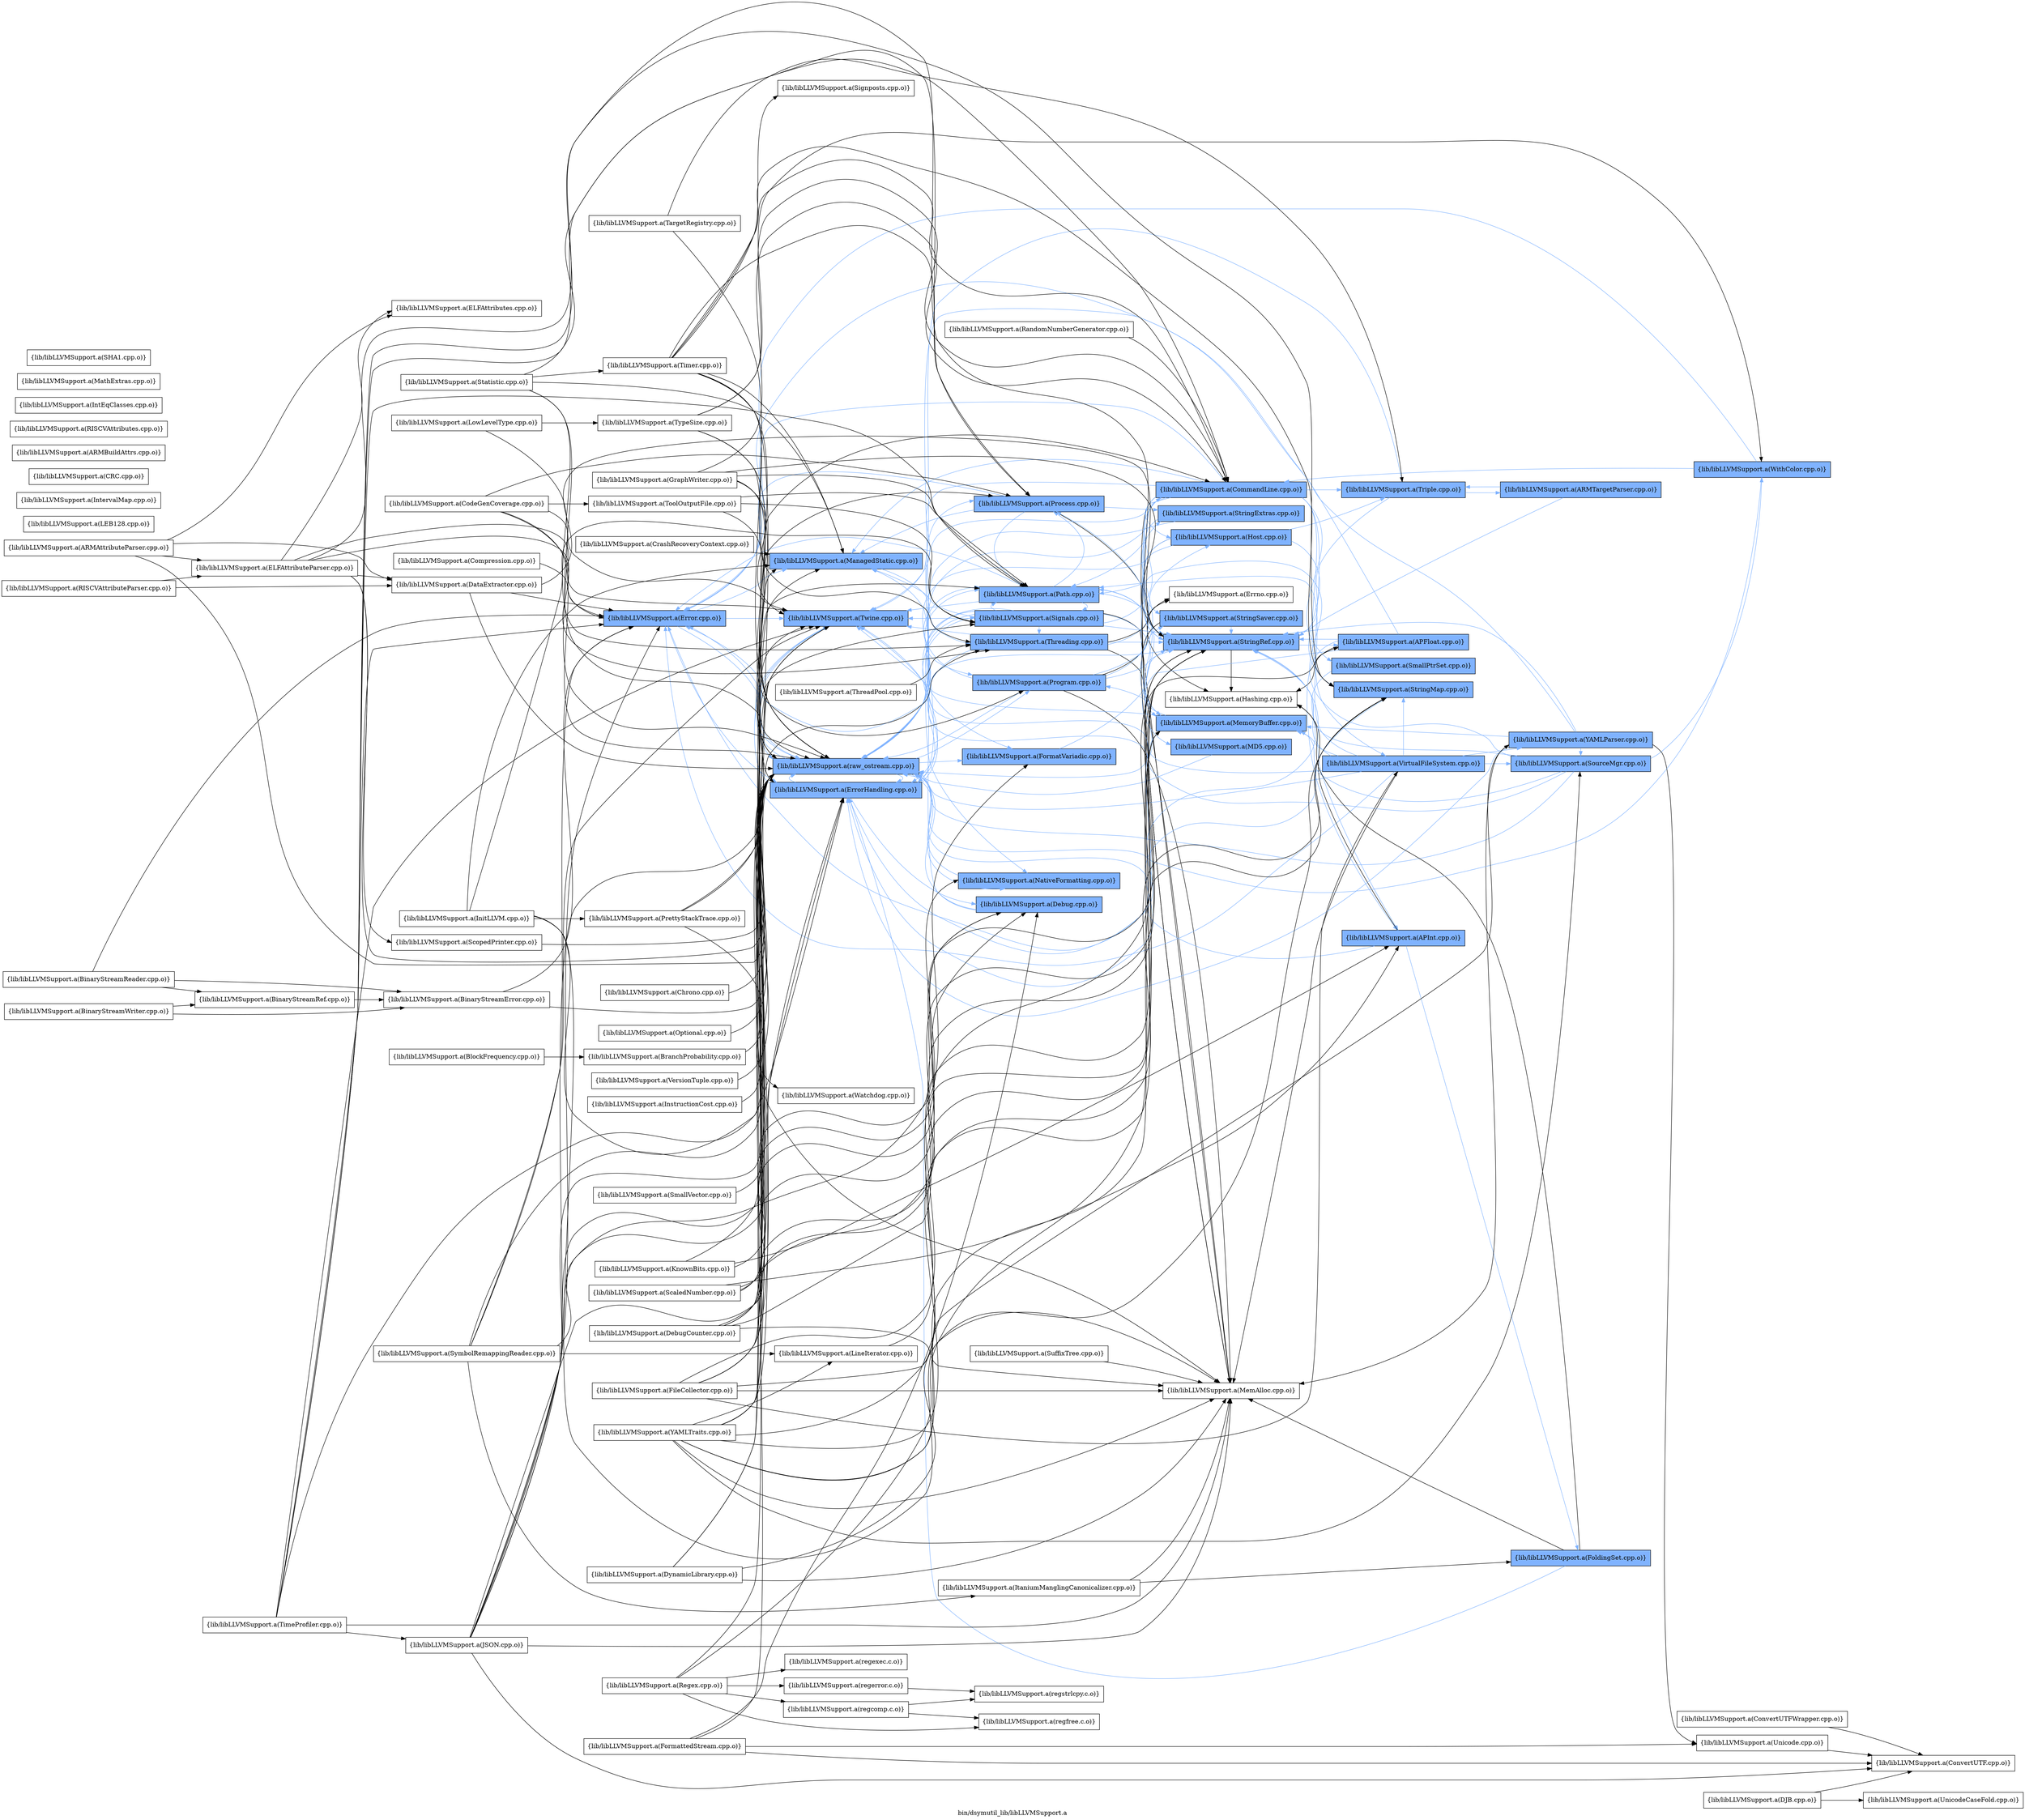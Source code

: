 digraph "bin/dsymutil_lib/libLLVMSupport.a" {
	label="bin/dsymutil_lib/libLLVMSupport.a";
	rankdir=LR;
	{ rank=same; Node0x5562ea490d58;  }
	{ rank=same; Node0x5562ea490628; Node0x5562ea481588; Node0x5562ea475918; Node0x5562ea480138;  }
	{ rank=same; Node0x5562ea488b08; Node0x5562ea48ac28; Node0x5562ea4970b8; Node0x5562ea47f3c8; Node0x5562ea48b808; Node0x5562ea489878; Node0x5562ea48a458; Node0x5562ea47fdc8;  }
	{ rank=same; Node0x5562ea497388; Node0x5562ea480ef8; Node0x5562ea480188; Node0x5562ea499778; Node0x5562ea48b038; Node0x5562ea4883d8; Node0x5562ea480868; Node0x5562ea482938; Node0x5562ea47f148; Node0x5562ea4975b8;  }
	{ rank=same; Node0x5562ea480fe8; Node0x5562ea497d38; Node0x5562ea477218; Node0x5562ea48ffe8; Node0x5562ea484e68; Node0x5562ea484b98;  }
	{ rank=same; Node0x5562ea477998; Node0x5562ea47f828; Node0x5562ea491ac8; Node0x5562ea47f968;  }
	{ rank=same; Node0x5562ea492108; Node0x5562ea48e828;  }
	{ rank=same; Node0x5562ea490d58;  }
	{ rank=same; Node0x5562ea490628; Node0x5562ea481588; Node0x5562ea475918; Node0x5562ea480138;  }
	{ rank=same; Node0x5562ea488b08; Node0x5562ea48ac28; Node0x5562ea4970b8; Node0x5562ea47f3c8; Node0x5562ea48b808; Node0x5562ea489878; Node0x5562ea48a458; Node0x5562ea47fdc8;  }
	{ rank=same; Node0x5562ea497388; Node0x5562ea480ef8; Node0x5562ea480188; Node0x5562ea499778; Node0x5562ea48b038; Node0x5562ea4883d8; Node0x5562ea480868; Node0x5562ea482938; Node0x5562ea47f148; Node0x5562ea4975b8;  }
	{ rank=same; Node0x5562ea480fe8; Node0x5562ea497d38; Node0x5562ea477218; Node0x5562ea48ffe8; Node0x5562ea484e68; Node0x5562ea484b98;  }
	{ rank=same; Node0x5562ea477998; Node0x5562ea47f828; Node0x5562ea491ac8; Node0x5562ea47f968;  }
	{ rank=same; Node0x5562ea492108; Node0x5562ea48e828;  }

	Node0x5562ea490d58 [shape=record,shape=box,group=1,style=filled,fillcolor="0.600000 0.5 1",label="{lib/libLLVMSupport.a(Error.cpp.o)}"];
	Node0x5562ea490d58 -> Node0x5562ea490628[color="0.600000 0.5 1"];
	Node0x5562ea490d58 -> Node0x5562ea481588[color="0.600000 0.5 1"];
	Node0x5562ea490d58 -> Node0x5562ea475918[color="0.600000 0.5 1"];
	Node0x5562ea490d58 -> Node0x5562ea480138[color="0.600000 0.5 1"];
	Node0x5562ea483068 [shape=record,shape=box,group=0,label="{lib/libLLVMSupport.a(InitLLVM.cpp.o)}"];
	Node0x5562ea483068 -> Node0x5562ea490628;
	Node0x5562ea483068 -> Node0x5562ea488b08;
	Node0x5562ea483068 -> Node0x5562ea481588;
	Node0x5562ea483068 -> Node0x5562ea480ef8;
	Node0x5562ea483068 -> Node0x5562ea4839c8;
	Node0x5562ea48b808 [shape=record,shape=box,group=1,style=filled,fillcolor="0.600000 0.5 1",label="{lib/libLLVMSupport.a(Path.cpp.o)}"];
	Node0x5562ea48b808 -> Node0x5562ea490d58[color="0.600000 0.5 1"];
	Node0x5562ea48b808 -> Node0x5562ea489878[color="0.600000 0.5 1"];
	Node0x5562ea48b808 -> Node0x5562ea488b08[color="0.600000 0.5 1"];
	Node0x5562ea48b808 -> Node0x5562ea480868[color="0.600000 0.5 1"];
	Node0x5562ea48b808 -> Node0x5562ea499778[color="0.600000 0.5 1"];
	Node0x5562ea48b808 -> Node0x5562ea475918[color="0.600000 0.5 1"];
	Node0x5562ea497388 [shape=record,shape=box,group=1,style=filled,fillcolor="0.600000 0.5 1",label="{lib/libLLVMSupport.a(CommandLine.cpp.o)}"];
	Node0x5562ea497388 -> Node0x5562ea490d58[color="0.600000 0.5 1"];
	Node0x5562ea497388 -> Node0x5562ea490628[color="0.600000 0.5 1"];
	Node0x5562ea497388 -> Node0x5562ea48b038[color="0.600000 0.5 1"];
	Node0x5562ea497388 -> Node0x5562ea48b808[color="0.600000 0.5 1"];
	Node0x5562ea497388 -> Node0x5562ea481588[color="0.600000 0.5 1"];
	Node0x5562ea497388 -> Node0x5562ea480ef8;
	Node0x5562ea497388 -> Node0x5562ea480fe8[color="0.600000 0.5 1"];
	Node0x5562ea497388 -> Node0x5562ea497d38[color="0.600000 0.5 1"];
	Node0x5562ea497388 -> Node0x5562ea4975b8[color="0.600000 0.5 1"];
	Node0x5562ea497388 -> Node0x5562ea499778[color="0.600000 0.5 1"];
	Node0x5562ea497388 -> Node0x5562ea477218[color="0.600000 0.5 1"];
	Node0x5562ea497388 -> Node0x5562ea475918[color="0.600000 0.5 1"];
	Node0x5562ea497388 -> Node0x5562ea48ffe8[color="0.600000 0.5 1"];
	Node0x5562ea497388 -> Node0x5562ea480138[color="0.600000 0.5 1"];
	Node0x5562ea480ef8 [shape=record,shape=box,group=0,label="{lib/libLLVMSupport.a(MemAlloc.cpp.o)}"];
	Node0x5562ea47f148 [shape=record,shape=box,group=1,style=filled,fillcolor="0.600000 0.5 1",label="{lib/libLLVMSupport.a(StringExtras.cpp.o)}"];
	Node0x5562ea47f148 -> Node0x5562ea499778[color="0.600000 0.5 1"];
	Node0x5562ea47f148 -> Node0x5562ea480138[color="0.600000 0.5 1"];
	Node0x5562ea499778 [shape=record,shape=box,group=1,style=filled,fillcolor="0.600000 0.5 1",label="{lib/libLLVMSupport.a(StringRef.cpp.o)}"];
	Node0x5562ea499778 -> Node0x5562ea490d58[color="0.600000 0.5 1"];
	Node0x5562ea499778 -> Node0x5562ea482938;
	Node0x5562ea499778 -> Node0x5562ea484e68[color="0.600000 0.5 1"];
	Node0x5562ea499778 -> Node0x5562ea484b98[color="0.600000 0.5 1"];
	Node0x5562ea4988c8 [shape=record,shape=box,group=0,label="{lib/libLLVMSupport.a(ThreadPool.cpp.o)}"];
	Node0x5562ea4988c8 -> Node0x5562ea4970b8;
	Node0x5562ea477218 [shape=record,shape=box,group=1,style=filled,fillcolor="0.600000 0.5 1",label="{lib/libLLVMSupport.a(Triple.cpp.o)}"];
	Node0x5562ea477218 -> Node0x5562ea499778[color="0.600000 0.5 1"];
	Node0x5562ea477218 -> Node0x5562ea477998[color="0.600000 0.5 1"];
	Node0x5562ea477218 -> Node0x5562ea475918[color="0.600000 0.5 1"];
	Node0x5562ea475918 [shape=record,shape=box,group=1,style=filled,fillcolor="0.600000 0.5 1",label="{lib/libLLVMSupport.a(Twine.cpp.o)}"];
	Node0x5562ea475918 -> Node0x5562ea480138[color="0.600000 0.5 1"];
	Node0x5562ea48ffe8 [shape=record,shape=box,group=1,style=filled,fillcolor="0.600000 0.5 1",label="{lib/libLLVMSupport.a(VirtualFileSystem.cpp.o)}"];
	Node0x5562ea48ffe8 -> Node0x5562ea490d58[color="0.600000 0.5 1"];
	Node0x5562ea48ffe8 -> Node0x5562ea48b808[color="0.600000 0.5 1"];
	Node0x5562ea48ffe8 -> Node0x5562ea480ef8;
	Node0x5562ea48ffe8 -> Node0x5562ea480188[color="0.600000 0.5 1"];
	Node0x5562ea48ffe8 -> Node0x5562ea47f828[color="0.600000 0.5 1"];
	Node0x5562ea48ffe8 -> Node0x5562ea497d38[color="0.600000 0.5 1"];
	Node0x5562ea48ffe8 -> Node0x5562ea499778[color="0.600000 0.5 1"];
	Node0x5562ea48ffe8 -> Node0x5562ea475918[color="0.600000 0.5 1"];
	Node0x5562ea48ffe8 -> Node0x5562ea491ac8[color="0.600000 0.5 1"];
	Node0x5562ea48ffe8 -> Node0x5562ea480138[color="0.600000 0.5 1"];
	Node0x5562ea492108 [shape=record,shape=box,group=1,style=filled,fillcolor="0.600000 0.5 1",label="{lib/libLLVMSupport.a(WithColor.cpp.o)}"];
	Node0x5562ea492108 -> Node0x5562ea490d58[color="0.600000 0.5 1"];
	Node0x5562ea492108 -> Node0x5562ea497388[color="0.600000 0.5 1"];
	Node0x5562ea492108 -> Node0x5562ea480138[color="0.600000 0.5 1"];
	Node0x5562ea480138 [shape=record,shape=box,group=1,style=filled,fillcolor="0.600000 0.5 1",label="{lib/libLLVMSupport.a(raw_ostream.cpp.o)}"];
	Node0x5562ea480138 -> Node0x5562ea490d58[color="0.600000 0.5 1"];
	Node0x5562ea480138 -> Node0x5562ea490628[color="0.600000 0.5 1"];
	Node0x5562ea480138 -> Node0x5562ea47f3c8[color="0.600000 0.5 1"];
	Node0x5562ea480138 -> Node0x5562ea48b808[color="0.600000 0.5 1"];
	Node0x5562ea480138 -> Node0x5562ea489878[color="0.600000 0.5 1"];
	Node0x5562ea480138 -> Node0x5562ea48a458[color="0.600000 0.5 1"];
	Node0x5562ea480138 -> Node0x5562ea47fdc8[color="0.600000 0.5 1"];
	Node0x5562ea480138 -> Node0x5562ea475918[color="0.600000 0.5 1"];
	Node0x5562ea482938 [shape=record,shape=box,group=0,label="{lib/libLLVMSupport.a(Hashing.cpp.o)}"];
	Node0x5562ea486cb8 [shape=record,shape=box,group=0,label="{lib/libLLVMSupport.a(Chrono.cpp.o)}"];
	Node0x5562ea486cb8 -> Node0x5562ea480138;
	Node0x5562ea480188 [shape=record,shape=box,group=1,style=filled,fillcolor="0.600000 0.5 1",label="{lib/libLLVMSupport.a(MemoryBuffer.cpp.o)}"];
	Node0x5562ea480188 -> Node0x5562ea490d58[color="0.600000 0.5 1"];
	Node0x5562ea480188 -> Node0x5562ea48b808[color="0.600000 0.5 1"];
	Node0x5562ea480188 -> Node0x5562ea489878[color="0.600000 0.5 1"];
	Node0x5562ea480188 -> Node0x5562ea48a458[color="0.600000 0.5 1"];
	Node0x5562ea480188 -> Node0x5562ea475918[color="0.600000 0.5 1"];
	Node0x5562ea497d38 [shape=record,shape=box,group=1,style=filled,fillcolor="0.600000 0.5 1",label="{lib/libLLVMSupport.a(StringMap.cpp.o)}"];
	Node0x5562ea497d38 -> Node0x5562ea490628[color="0.600000 0.5 1"];
	Node0x5562ea4912f8 [shape=record,shape=box,group=0,label="{lib/libLLVMSupport.a(YAMLTraits.cpp.o)}"];
	Node0x5562ea4912f8 -> Node0x5562ea490628;
	Node0x5562ea4912f8 -> Node0x5562ea482e88;
	Node0x5562ea4912f8 -> Node0x5562ea480ef8;
	Node0x5562ea4912f8 -> Node0x5562ea480188;
	Node0x5562ea4912f8 -> Node0x5562ea47f828;
	Node0x5562ea4912f8 -> Node0x5562ea497d38;
	Node0x5562ea4912f8 -> Node0x5562ea499778;
	Node0x5562ea4912f8 -> Node0x5562ea475918;
	Node0x5562ea4912f8 -> Node0x5562ea491ac8;
	Node0x5562ea4912f8 -> Node0x5562ea480138;
	Node0x5562ea47f968 [shape=record,shape=box,group=1,style=filled,fillcolor="0.600000 0.5 1",label="{lib/libLLVMSupport.a(FoldingSet.cpp.o)}"];
	Node0x5562ea47f968 -> Node0x5562ea490628[color="0.600000 0.5 1"];
	Node0x5562ea47f968 -> Node0x5562ea482938;
	Node0x5562ea47f968 -> Node0x5562ea480ef8;
	Node0x5562ea48b0d8 [shape=record,shape=box,group=0,label="{lib/libLLVMSupport.a(DataExtractor.cpp.o)}"];
	Node0x5562ea48b0d8 -> Node0x5562ea490d58;
	Node0x5562ea48b0d8 -> Node0x5562ea499778;
	Node0x5562ea48b0d8 -> Node0x5562ea480138;
	Node0x5562ea489be8 [shape=record,shape=box,group=0,label="{lib/libLLVMSupport.a(DJB.cpp.o)}"];
	Node0x5562ea489be8 -> Node0x5562ea48bd58;
	Node0x5562ea489be8 -> Node0x5562ea4908f8;
	Node0x5562ea48de28 [shape=record,shape=box,group=0,label="{lib/libLLVMSupport.a(LEB128.cpp.o)}"];
	Node0x5562ea48a458 [shape=record,shape=box,group=1,style=filled,fillcolor="0.600000 0.5 1",label="{lib/libLLVMSupport.a(Program.cpp.o)}"];
	Node0x5562ea48a458 -> Node0x5562ea48b808[color="0.600000 0.5 1"];
	Node0x5562ea48a458 -> Node0x5562ea4883d8;
	Node0x5562ea48a458 -> Node0x5562ea480ef8;
	Node0x5562ea48a458 -> Node0x5562ea47f148[color="0.600000 0.5 1"];
	Node0x5562ea48a458 -> Node0x5562ea4975b8[color="0.600000 0.5 1"];
	Node0x5562ea48a458 -> Node0x5562ea499778[color="0.600000 0.5 1"];
	Node0x5562ea48a458 -> Node0x5562ea480138[color="0.600000 0.5 1"];
	Node0x5562ea480688 [shape=record,shape=box,group=0,label="{lib/libLLVMSupport.a(FileCollector.cpp.o)}"];
	Node0x5562ea480688 -> Node0x5562ea48b808;
	Node0x5562ea480688 -> Node0x5562ea489878;
	Node0x5562ea480688 -> Node0x5562ea480ef8;
	Node0x5562ea480688 -> Node0x5562ea497d38;
	Node0x5562ea480688 -> Node0x5562ea499778;
	Node0x5562ea480688 -> Node0x5562ea475918;
	Node0x5562ea480688 -> Node0x5562ea48ffe8;
	Node0x5562ea480688 -> Node0x5562ea480138;
	Node0x5562ea490628 [shape=record,shape=box,group=1,style=filled,fillcolor="0.600000 0.5 1",label="{lib/libLLVMSupport.a(ErrorHandling.cpp.o)}"];
	Node0x5562ea490628 -> Node0x5562ea488b08[color="0.600000 0.5 1"];
	Node0x5562ea490628 -> Node0x5562ea48ac28[color="0.600000 0.5 1"];
	Node0x5562ea490628 -> Node0x5562ea475918[color="0.600000 0.5 1"];
	Node0x5562ea490628 -> Node0x5562ea480138[color="0.600000 0.5 1"];
	Node0x5562ea484e68 [shape=record,shape=box,group=1,style=filled,fillcolor="0.600000 0.5 1",label="{lib/libLLVMSupport.a(APFloat.cpp.o)}"];
	Node0x5562ea484e68 -> Node0x5562ea490d58[color="0.600000 0.5 1"];
	Node0x5562ea484e68 -> Node0x5562ea482938;
	Node0x5562ea484e68 -> Node0x5562ea484b98[color="0.600000 0.5 1"];
	Node0x5562ea484e68 -> Node0x5562ea499778[color="0.600000 0.5 1"];
	Node0x5562ea484e68 -> Node0x5562ea480138[color="0.600000 0.5 1"];
	Node0x5562ea484b98 [shape=record,shape=box,group=1,style=filled,fillcolor="0.600000 0.5 1",label="{lib/libLLVMSupport.a(APInt.cpp.o)}"];
	Node0x5562ea484b98 -> Node0x5562ea47f968[color="0.600000 0.5 1"];
	Node0x5562ea484b98 -> Node0x5562ea482938;
	Node0x5562ea484b98 -> Node0x5562ea480138[color="0.600000 0.5 1"];
	Node0x5562ea48e5a8 [shape=record,shape=box,group=0,label="{lib/libLLVMSupport.a(KnownBits.cpp.o)}"];
	Node0x5562ea48e5a8 -> Node0x5562ea484b98;
	Node0x5562ea48e5a8 -> Node0x5562ea48ac28;
	Node0x5562ea48e5a8 -> Node0x5562ea480138;
	Node0x5562ea480fe8 [shape=record,shape=box,group=1,style=filled,fillcolor="0.600000 0.5 1",label="{lib/libLLVMSupport.a(SmallPtrSet.cpp.o)}"];
	Node0x5562ea480fe8 -> Node0x5562ea490628[color="0.600000 0.5 1"];
	Node0x5562ea48ed28 [shape=record,shape=box,group=0,label="{lib/libLLVMSupport.a(TypeSize.cpp.o)}"];
	Node0x5562ea48ed28 -> Node0x5562ea490628;
	Node0x5562ea48ed28 -> Node0x5562ea497388;
	Node0x5562ea48ed28 -> Node0x5562ea492108;
	Node0x5562ea48ed28 -> Node0x5562ea480138;
	Node0x5562ea48ac28 [shape=record,shape=box,group=1,style=filled,fillcolor="0.600000 0.5 1",label="{lib/libLLVMSupport.a(Debug.cpp.o)}"];
	Node0x5562ea48ac28 -> Node0x5562ea481588[color="0.600000 0.5 1"];
	Node0x5562ea48ac28 -> Node0x5562ea480138[color="0.600000 0.5 1"];
	Node0x5562ea481588 [shape=record,shape=box,group=1,style=filled,fillcolor="0.600000 0.5 1",label="{lib/libLLVMSupport.a(ManagedStatic.cpp.o)}"];
	Node0x5562ea481588 -> Node0x5562ea4970b8[color="0.600000 0.5 1"];
	Node0x5562ea486038 [shape=record,shape=box,group=0,label="{lib/libLLVMSupport.a(BranchProbability.cpp.o)}"];
	Node0x5562ea486038 -> Node0x5562ea480138;
	Node0x5562ea498468 [shape=record,shape=box,group=0,label="{lib/libLLVMSupport.a(CodeGenCoverage.cpp.o)}"];
	Node0x5562ea498468 -> Node0x5562ea489878;
	Node0x5562ea498468 -> Node0x5562ea4792e8;
	Node0x5562ea498468 -> Node0x5562ea475918;
	Node0x5562ea498468 -> Node0x5562ea480138;
	Node0x5562ea498468 -> Node0x5562ea4970b8;
	Node0x5562ea47e6f8 [shape=record,shape=box,group=0,label="{lib/libLLVMSupport.a(GraphWriter.cpp.o)}"];
	Node0x5562ea47e6f8 -> Node0x5562ea48b808;
	Node0x5562ea47e6f8 -> Node0x5562ea48a458;
	Node0x5562ea47e6f8 -> Node0x5562ea497388;
	Node0x5562ea47e6f8 -> Node0x5562ea499778;
	Node0x5562ea47e6f8 -> Node0x5562ea475918;
	Node0x5562ea47e6f8 -> Node0x5562ea480138;
	Node0x5562ea48d108 [shape=record,shape=box,group=0,label="{lib/libLLVMSupport.a(DynamicLibrary.cpp.o)}"];
	Node0x5562ea48d108 -> Node0x5562ea481588;
	Node0x5562ea48d108 -> Node0x5562ea480ef8;
	Node0x5562ea48d108 -> Node0x5562ea497d38;
	Node0x5562ea48d108 -> Node0x5562ea4970b8;
	Node0x5562ea480868 [shape=record,shape=box,group=1,style=filled,fillcolor="0.600000 0.5 1",label="{lib/libLLVMSupport.a(MD5.cpp.o)}"];
	Node0x5562ea480868 -> Node0x5562ea480138[color="0.600000 0.5 1"];
	Node0x5562ea4958f8 [shape=record,shape=box,group=0,label="{lib/libLLVMSupport.a(TargetRegistry.cpp.o)}"];
	Node0x5562ea4958f8 -> Node0x5562ea477218;
	Node0x5562ea4958f8 -> Node0x5562ea480138;
	Node0x5562ea4783e8 [shape=record,shape=box,group=0,label="{lib/libLLVMSupport.a(Timer.cpp.o)}"];
	Node0x5562ea4783e8 -> Node0x5562ea489878;
	Node0x5562ea4783e8 -> Node0x5562ea497388;
	Node0x5562ea4783e8 -> Node0x5562ea481588;
	Node0x5562ea4783e8 -> Node0x5562ea480ef8;
	Node0x5562ea4783e8 -> Node0x5562ea497d38;
	Node0x5562ea4783e8 -> Node0x5562ea478ca8;
	Node0x5562ea4783e8 -> Node0x5562ea480138;
	Node0x5562ea4783e8 -> Node0x5562ea4970b8;
	Node0x5562ea47f828 [shape=record,shape=box,group=1,style=filled,fillcolor="0.600000 0.5 1",label="{lib/libLLVMSupport.a(SourceMgr.cpp.o)}"];
	Node0x5562ea47f828 -> Node0x5562ea48b808[color="0.600000 0.5 1"];
	Node0x5562ea47f828 -> Node0x5562ea480188[color="0.600000 0.5 1"];
	Node0x5562ea47f828 -> Node0x5562ea499778[color="0.600000 0.5 1"];
	Node0x5562ea47f828 -> Node0x5562ea475918[color="0.600000 0.5 1"];
	Node0x5562ea47f828 -> Node0x5562ea492108[color="0.600000 0.5 1"];
	Node0x5562ea47f828 -> Node0x5562ea480138[color="0.600000 0.5 1"];
	Node0x5562ea47f3c8 [shape=record,shape=box,group=1,style=filled,fillcolor="0.600000 0.5 1",label="{lib/libLLVMSupport.a(FormatVariadic.cpp.o)}"];
	Node0x5562ea47f3c8 -> Node0x5562ea499778[color="0.600000 0.5 1"];
	Node0x5562ea4881a8 [shape=record,shape=box,group=0,label="{lib/libLLVMSupport.a(BinaryStreamWriter.cpp.o)}"];
	Node0x5562ea4881a8 -> Node0x5562ea4834c8;
	Node0x5562ea4881a8 -> Node0x5562ea487618;
	Node0x5562ea47fdc8 [shape=record,shape=box,group=1,style=filled,fillcolor="0.600000 0.5 1",label="{lib/libLLVMSupport.a(NativeFormatting.cpp.o)}"];
	Node0x5562ea47fdc8 -> Node0x5562ea480138[color="0.600000 0.5 1"];
	Node0x5562ea480f98 [shape=record,shape=box,group=0,label="{lib/libLLVMSupport.a(ScopedPrinter.cpp.o)}"];
	Node0x5562ea480f98 -> Node0x5562ea480138;
	Node0x5562ea4845a8 [shape=record,shape=box,group=0,label="{lib/libLLVMSupport.a(Optional.cpp.o)}"];
	Node0x5562ea4845a8 -> Node0x5562ea480138;
	Node0x5562ea48d8d8 [shape=record,shape=box,group=0,label="{lib/libLLVMSupport.a(IntervalMap.cpp.o)}"];
	Node0x5562ea48cf28 [shape=record,shape=box,group=0,label="{lib/libLLVMSupport.a(Compression.cpp.o)}"];
	Node0x5562ea48cf28 -> Node0x5562ea490d58;
	Node0x5562ea47ed88 [shape=record,shape=box,group=0,label="{lib/libLLVMSupport.a(FormattedStream.cpp.o)}"];
	Node0x5562ea47ed88 -> Node0x5562ea48bd58;
	Node0x5562ea47ed88 -> Node0x5562ea48ac28;
	Node0x5562ea47ed88 -> Node0x5562ea48e828;
	Node0x5562ea47ed88 -> Node0x5562ea480138;
	Node0x5562ea488b08 [shape=record,shape=box,group=1,style=filled,fillcolor="0.600000 0.5 1",label="{lib/libLLVMSupport.a(Signals.cpp.o)}"];
	Node0x5562ea488b08 -> Node0x5562ea490628[color="0.600000 0.5 1"];
	Node0x5562ea488b08 -> Node0x5562ea47f3c8[color="0.600000 0.5 1"];
	Node0x5562ea488b08 -> Node0x5562ea48b808[color="0.600000 0.5 1"];
	Node0x5562ea488b08 -> Node0x5562ea48a458[color="0.600000 0.5 1"];
	Node0x5562ea488b08 -> Node0x5562ea497388[color="0.600000 0.5 1"];
	Node0x5562ea488b08 -> Node0x5562ea481588[color="0.600000 0.5 1"];
	Node0x5562ea488b08 -> Node0x5562ea480ef8;
	Node0x5562ea488b08 -> Node0x5562ea480188[color="0.600000 0.5 1"];
	Node0x5562ea488b08 -> Node0x5562ea47fdc8[color="0.600000 0.5 1"];
	Node0x5562ea488b08 -> Node0x5562ea499778[color="0.600000 0.5 1"];
	Node0x5562ea488b08 -> Node0x5562ea475918[color="0.600000 0.5 1"];
	Node0x5562ea488b08 -> Node0x5562ea480138[color="0.600000 0.5 1"];
	Node0x5562ea488b08 -> Node0x5562ea4970b8[color="0.600000 0.5 1"];
	Node0x5562ea48cc58 [shape=record,shape=box,group=0,label="{lib/libLLVMSupport.a(CRC.cpp.o)}"];
	Node0x5562ea48b038 [shape=record,shape=box,group=1,style=filled,fillcolor="0.600000 0.5 1",label="{lib/libLLVMSupport.a(Host.cpp.o)}"];
	Node0x5562ea48b038 -> Node0x5562ea480ef8;
	Node0x5562ea48b038 -> Node0x5562ea480188[color="0.600000 0.5 1"];
	Node0x5562ea48b038 -> Node0x5562ea497d38[color="0.600000 0.5 1"];
	Node0x5562ea48b038 -> Node0x5562ea499778[color="0.600000 0.5 1"];
	Node0x5562ea48b038 -> Node0x5562ea477218[color="0.600000 0.5 1"];
	Node0x5562ea48b038 -> Node0x5562ea480138[color="0.600000 0.5 1"];
	Node0x5562ea4975b8 [shape=record,shape=box,group=1,style=filled,fillcolor="0.600000 0.5 1",label="{lib/libLLVMSupport.a(StringSaver.cpp.o)}"];
	Node0x5562ea4975b8 -> Node0x5562ea480ef8;
	Node0x5562ea4975b8 -> Node0x5562ea499778[color="0.600000 0.5 1"];
	Node0x5562ea485818 [shape=record,shape=box,group=0,label="{lib/libLLVMSupport.a(ARMBuildAttrs.cpp.o)}"];
	Node0x5562ea4899b8 [shape=record,shape=box,group=0,label="{lib/libLLVMSupport.a(ELFAttributeParser.cpp.o)}"];
	Node0x5562ea4899b8 -> Node0x5562ea4900d8;
	Node0x5562ea4899b8 -> Node0x5562ea490d58;
	Node0x5562ea4899b8 -> Node0x5562ea48b0d8;
	Node0x5562ea4899b8 -> Node0x5562ea480f98;
	Node0x5562ea4899b8 -> Node0x5562ea499778;
	Node0x5562ea4899b8 -> Node0x5562ea475918;
	Node0x5562ea4899b8 -> Node0x5562ea480138;
	Node0x5562ea483018 [shape=record,shape=box,group=0,label="{lib/libLLVMSupport.a(RISCVAttributes.cpp.o)}"];
	Node0x5562ea483f68 [shape=record,shape=box,group=0,label="{lib/libLLVMSupport.a(BinaryStreamReader.cpp.o)}"];
	Node0x5562ea483f68 -> Node0x5562ea490d58;
	Node0x5562ea483f68 -> Node0x5562ea4834c8;
	Node0x5562ea483f68 -> Node0x5562ea487618;
	Node0x5562ea4834c8 [shape=record,shape=box,group=0,label="{lib/libLLVMSupport.a(BinaryStreamError.cpp.o)}"];
	Node0x5562ea4834c8 -> Node0x5562ea490d58;
	Node0x5562ea4834c8 -> Node0x5562ea480138;
	Node0x5562ea487618 [shape=record,shape=box,group=0,label="{lib/libLLVMSupport.a(BinaryStreamRef.cpp.o)}"];
	Node0x5562ea487618 -> Node0x5562ea4834c8;
	Node0x5562ea4825c8 [shape=record,shape=box,group=0,label="{lib/libLLVMSupport.a(IntEqClasses.cpp.o)}"];
	Node0x5562ea481b78 [shape=record,shape=box,group=0,label="{lib/libLLVMSupport.a(MathExtras.cpp.o)}"];
	Node0x5562ea487c58 [shape=record,shape=box,group=0,label="{lib/libLLVMSupport.a(BlockFrequency.cpp.o)}"];
	Node0x5562ea487c58 -> Node0x5562ea486038;
	Node0x5562ea481768 [shape=record,shape=box,group=0,label="{lib/libLLVMSupport.a(ScaledNumber.cpp.o)}"];
	Node0x5562ea481768 -> Node0x5562ea484e68;
	Node0x5562ea481768 -> Node0x5562ea484b98;
	Node0x5562ea481768 -> Node0x5562ea48ac28;
	Node0x5562ea481768 -> Node0x5562ea480138;
	Node0x5562ea482168 [shape=record,shape=box,group=0,label="{lib/libLLVMSupport.a(LowLevelType.cpp.o)}"];
	Node0x5562ea482168 -> Node0x5562ea48ed28;
	Node0x5562ea482168 -> Node0x5562ea480138;
	Node0x5562ea482e88 [shape=record,shape=box,group=0,label="{lib/libLLVMSupport.a(LineIterator.cpp.o)}"];
	Node0x5562ea482e88 -> Node0x5562ea480188;
	Node0x5562ea48a908 [shape=record,shape=box,group=0,label="{lib/libLLVMSupport.a(DebugCounter.cpp.o)}"];
	Node0x5562ea48a908 -> Node0x5562ea497388;
	Node0x5562ea48a908 -> Node0x5562ea48ac28;
	Node0x5562ea48a908 -> Node0x5562ea481588;
	Node0x5562ea48a908 -> Node0x5562ea480ef8;
	Node0x5562ea48a908 -> Node0x5562ea499778;
	Node0x5562ea48a908 -> Node0x5562ea480138;
	Node0x5562ea498ff8 [shape=record,shape=box,group=0,label="{lib/libLLVMSupport.a(SuffixTree.cpp.o)}"];
	Node0x5562ea498ff8 -> Node0x5562ea480ef8;
	Node0x5562ea4828e8 [shape=record,shape=box,group=0,label="{lib/libLLVMSupport.a(Regex.cpp.o)}"];
	Node0x5562ea4828e8 -> Node0x5562ea4849b8;
	Node0x5562ea4828e8 -> Node0x5562ea48c2f8;
	Node0x5562ea4828e8 -> Node0x5562ea499778;
	Node0x5562ea4828e8 -> Node0x5562ea475918;
	Node0x5562ea4828e8 -> Node0x5562ea4807c8;
	Node0x5562ea4828e8 -> Node0x5562ea47e798;
	Node0x5562ea491ac8 [shape=record,shape=box,group=1,style=filled,fillcolor="0.600000 0.5 1",label="{lib/libLLVMSupport.a(YAMLParser.cpp.o)}"];
	Node0x5562ea491ac8 -> Node0x5562ea490628[color="0.600000 0.5 1"];
	Node0x5562ea491ac8 -> Node0x5562ea480ef8;
	Node0x5562ea491ac8 -> Node0x5562ea480188[color="0.600000 0.5 1"];
	Node0x5562ea491ac8 -> Node0x5562ea47f828[color="0.600000 0.5 1"];
	Node0x5562ea491ac8 -> Node0x5562ea499778[color="0.600000 0.5 1"];
	Node0x5562ea491ac8 -> Node0x5562ea48e828;
	Node0x5562ea491ac8 -> Node0x5562ea480138[color="0.600000 0.5 1"];
	Node0x5562ea483c98 [shape=record,shape=box,group=0,label="{lib/libLLVMSupport.a(ARMAttributeParser.cpp.o)}"];
	Node0x5562ea483c98 -> Node0x5562ea4900d8;
	Node0x5562ea483c98 -> Node0x5562ea48b0d8;
	Node0x5562ea483c98 -> Node0x5562ea4899b8;
	Node0x5562ea483c98 -> Node0x5562ea480138;
	Node0x5562ea4900d8 [shape=record,shape=box,group=0,label="{lib/libLLVMSupport.a(ELFAttributes.cpp.o)}"];
	Node0x5562ea489878 [shape=record,shape=box,group=1,style=filled,fillcolor="0.600000 0.5 1",label="{lib/libLLVMSupport.a(Process.cpp.o)}"];
	Node0x5562ea489878 -> Node0x5562ea490d58[color="0.600000 0.5 1"];
	Node0x5562ea489878 -> Node0x5562ea482938;
	Node0x5562ea489878 -> Node0x5562ea48b808[color="0.600000 0.5 1"];
	Node0x5562ea489878 -> Node0x5562ea481588[color="0.600000 0.5 1"];
	Node0x5562ea489878 -> Node0x5562ea47f148[color="0.600000 0.5 1"];
	Node0x5562ea4792e8 [shape=record,shape=box,group=0,label="{lib/libLLVMSupport.a(ToolOutputFile.cpp.o)}"];
	Node0x5562ea4792e8 -> Node0x5562ea48b808;
	Node0x5562ea4792e8 -> Node0x5562ea488b08;
	Node0x5562ea4792e8 -> Node0x5562ea480138;
	Node0x5562ea4970b8 [shape=record,shape=box,group=1,style=filled,fillcolor="0.600000 0.5 1",label="{lib/libLLVMSupport.a(Threading.cpp.o)}"];
	Node0x5562ea4970b8 -> Node0x5562ea490628[color="0.600000 0.5 1"];
	Node0x5562ea4970b8 -> Node0x5562ea48b038[color="0.600000 0.5 1"];
	Node0x5562ea4970b8 -> Node0x5562ea4883d8;
	Node0x5562ea4970b8 -> Node0x5562ea480ef8;
	Node0x5562ea4970b8 -> Node0x5562ea499778[color="0.600000 0.5 1"];
	Node0x5562ea4970b8 -> Node0x5562ea475918[color="0.600000 0.5 1"];
	Node0x5562ea48c028 [shape=record,shape=box,group=0,label="{lib/libLLVMSupport.a(ConvertUTFWrapper.cpp.o)}"];
	Node0x5562ea48c028 -> Node0x5562ea48bd58;
	Node0x5562ea48bd58 [shape=record,shape=box,group=0,label="{lib/libLLVMSupport.a(ConvertUTF.cpp.o)}"];
	Node0x5562ea4908f8 [shape=record,shape=box,group=0,label="{lib/libLLVMSupport.a(UnicodeCaseFold.cpp.o)}"];
	Node0x5562ea48e828 [shape=record,shape=box,group=0,label="{lib/libLLVMSupport.a(Unicode.cpp.o)}"];
	Node0x5562ea48e828 -> Node0x5562ea48bd58;
	Node0x5562ea4839c8 [shape=record,shape=box,group=0,label="{lib/libLLVMSupport.a(PrettyStackTrace.cpp.o)}"];
	Node0x5562ea4839c8 -> Node0x5562ea488b08;
	Node0x5562ea4839c8 -> Node0x5562ea480138;
	Node0x5562ea4839c8 -> Node0x5562ea496438;
	Node0x5562ea496438 [shape=record,shape=box,group=0,label="{lib/libLLVMSupport.a(Watchdog.cpp.o)}"];
	Node0x5562ea4849b8 [shape=record,shape=box,group=0,label="{lib/libLLVMSupport.a(regexec.c.o)}"];
	Node0x5562ea48c2f8 [shape=record,shape=box,group=0,label="{lib/libLLVMSupport.a(regfree.c.o)}"];
	Node0x5562ea4807c8 [shape=record,shape=box,group=0,label="{lib/libLLVMSupport.a(regcomp.c.o)}"];
	Node0x5562ea4807c8 -> Node0x5562ea48c2f8;
	Node0x5562ea4807c8 -> Node0x5562ea48ca78;
	Node0x5562ea47e798 [shape=record,shape=box,group=0,label="{lib/libLLVMSupport.a(regerror.c.o)}"];
	Node0x5562ea47e798 -> Node0x5562ea48ca78;
	Node0x5562ea482898 [shape=record,shape=box,group=0,label="{lib/libLLVMSupport.a(RISCVAttributeParser.cpp.o)}"];
	Node0x5562ea482898 -> Node0x5562ea48b0d8;
	Node0x5562ea482898 -> Node0x5562ea4899b8;
	Node0x5562ea480a48 [shape=record,shape=box,group=0,label="{lib/libLLVMSupport.a(SmallVector.cpp.o)}"];
	Node0x5562ea480a48 -> Node0x5562ea490628;
	Node0x5562ea478ca8 [shape=record,shape=box,group=0,label="{lib/libLLVMSupport.a(Signposts.cpp.o)}"];
	Node0x5562ea477998 [shape=record,shape=box,group=1,style=filled,fillcolor="0.600000 0.5 1",label="{lib/libLLVMSupport.a(ARMTargetParser.cpp.o)}"];
	Node0x5562ea477998 -> Node0x5562ea499778[color="0.600000 0.5 1"];
	Node0x5562ea477998 -> Node0x5562ea477218[color="0.600000 0.5 1"];
	Node0x5562ea47fa08 [shape=record,shape=box,group=0,label="{lib/libLLVMSupport.a(VersionTuple.cpp.o)}"];
	Node0x5562ea47fa08 -> Node0x5562ea480138;
	Node0x5562ea48ca78 [shape=record,shape=box,group=0,label="{lib/libLLVMSupport.a(regstrlcpy.c.o)}"];
	Node0x5562ea489cd8 [shape=record,shape=box,group=0,label="{lib/libLLVMSupport.a(CrashRecoveryContext.cpp.o)}"];
	Node0x5562ea489cd8 -> Node0x5562ea481588;
	Node0x5562ea4883d8 [shape=record,shape=box,group=0,label="{lib/libLLVMSupport.a(Errno.cpp.o)}"];
	Node0x5562ea485778 [shape=record,shape=box,group=0,label="{lib/libLLVMSupport.a(JSON.cpp.o)}"];
	Node0x5562ea485778 -> Node0x5562ea490d58;
	Node0x5562ea485778 -> Node0x5562ea47f3c8;
	Node0x5562ea485778 -> Node0x5562ea48bd58;
	Node0x5562ea485778 -> Node0x5562ea480ef8;
	Node0x5562ea485778 -> Node0x5562ea47fdc8;
	Node0x5562ea485778 -> Node0x5562ea499778;
	Node0x5562ea485778 -> Node0x5562ea475918;
	Node0x5562ea485778 -> Node0x5562ea480138;
	Node0x5562ea491fc8 [shape=record,shape=box,group=0,label="{lib/libLLVMSupport.a(TimeProfiler.cpp.o)}"];
	Node0x5562ea491fc8 -> Node0x5562ea490d58;
	Node0x5562ea491fc8 -> Node0x5562ea48b808;
	Node0x5562ea491fc8 -> Node0x5562ea489878;
	Node0x5562ea491fc8 -> Node0x5562ea480ef8;
	Node0x5562ea491fc8 -> Node0x5562ea497d38;
	Node0x5562ea491fc8 -> Node0x5562ea475918;
	Node0x5562ea491fc8 -> Node0x5562ea480138;
	Node0x5562ea491fc8 -> Node0x5562ea485778;
	Node0x5562ea4818a8 [shape=record,shape=box,group=0,label="{lib/libLLVMSupport.a(SHA1.cpp.o)}"];
	Node0x5562ea48e328 [shape=record,shape=box,group=0,label="{lib/libLLVMSupport.a(ItaniumManglingCanonicalizer.cpp.o)}"];
	Node0x5562ea48e328 -> Node0x5562ea47f968;
	Node0x5562ea48e328 -> Node0x5562ea480ef8;
	Node0x5562ea496488 [shape=record,shape=box,group=0,label="{lib/libLLVMSupport.a(SymbolRemappingReader.cpp.o)}"];
	Node0x5562ea496488 -> Node0x5562ea490d58;
	Node0x5562ea496488 -> Node0x5562ea482e88;
	Node0x5562ea496488 -> Node0x5562ea499778;
	Node0x5562ea496488 -> Node0x5562ea475918;
	Node0x5562ea496488 -> Node0x5562ea480138;
	Node0x5562ea496488 -> Node0x5562ea48e328;
	Node0x5562ea47e108 [shape=record,shape=box,group=0,label="{lib/libLLVMSupport.a(InstructionCost.cpp.o)}"];
	Node0x5562ea47e108 -> Node0x5562ea480138;
	Node0x5562ea478118 [shape=record,shape=box,group=0,label="{lib/libLLVMSupport.a(RandomNumberGenerator.cpp.o)}"];
	Node0x5562ea478118 -> Node0x5562ea497388;
	Node0x5562ea48f598 [shape=record,shape=box,group=0,label="{lib/libLLVMSupport.a(Statistic.cpp.o)}"];
	Node0x5562ea48f598 -> Node0x5562ea497388;
	Node0x5562ea48f598 -> Node0x5562ea481588;
	Node0x5562ea48f598 -> Node0x5562ea4783e8;
	Node0x5562ea48f598 -> Node0x5562ea480138;
	Node0x5562ea48f598 -> Node0x5562ea4970b8;
}
